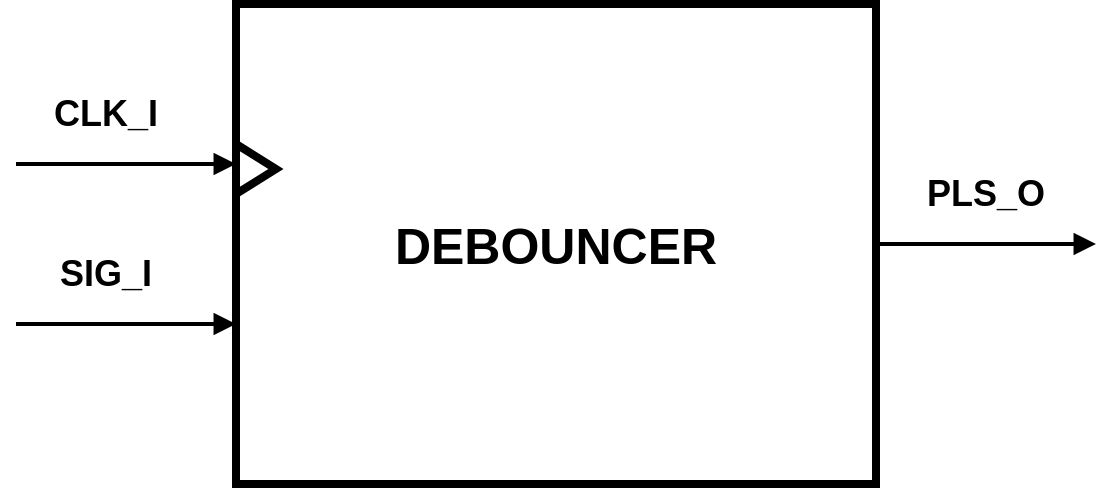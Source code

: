 <mxfile version="22.1.2" type="device">
  <diagram name="Page-1" id="UNy70zeFRwkdDwvBsgta">
    <mxGraphModel dx="1418" dy="868" grid="1" gridSize="10" guides="1" tooltips="1" connect="1" arrows="1" fold="1" page="1" pageScale="1" pageWidth="850" pageHeight="1100" math="0" shadow="0">
      <root>
        <mxCell id="0" />
        <mxCell id="1" parent="0" />
        <mxCell id="7qp1d4UYFshcOFWh8iBF-7" value="&lt;font size=&quot;1&quot; style=&quot;&quot;&gt;&lt;b style=&quot;font-size: 25px;&quot;&gt;DEBOUNCER&lt;/b&gt;&lt;/font&gt;" style="rounded=0;whiteSpace=wrap;html=1;strokeWidth=4;" parent="1" vertex="1">
          <mxGeometry x="280" y="160" width="320" height="240" as="geometry" />
        </mxCell>
        <mxCell id="7qp1d4UYFshcOFWh8iBF-8" value="" style="endArrow=block;html=1;strokeWidth=2;endFill=1;rounded=0;" parent="1" edge="1">
          <mxGeometry width="50" height="50" relative="1" as="geometry">
            <mxPoint x="170" y="320" as="sourcePoint" />
            <mxPoint x="280" y="320" as="targetPoint" />
          </mxGeometry>
        </mxCell>
        <mxCell id="7qp1d4UYFshcOFWh8iBF-9" value="" style="endArrow=block;html=1;strokeWidth=2;endFill=1;rounded=0;" parent="1" edge="1">
          <mxGeometry width="50" height="50" relative="1" as="geometry">
            <mxPoint x="170" y="240" as="sourcePoint" />
            <mxPoint x="280" y="240" as="targetPoint" />
          </mxGeometry>
        </mxCell>
        <mxCell id="7qp1d4UYFshcOFWh8iBF-10" value="&lt;font size=&quot;1&quot; style=&quot;&quot;&gt;&lt;b style=&quot;font-size: 18px;&quot;&gt;CLK_I&lt;/b&gt;&lt;/font&gt;" style="text;html=1;strokeColor=none;fillColor=none;align=center;verticalAlign=middle;whiteSpace=wrap;rounded=0;fontSize=16;" parent="1" vertex="1">
          <mxGeometry x="180" y="200" width="70" height="30" as="geometry" />
        </mxCell>
        <mxCell id="7qp1d4UYFshcOFWh8iBF-11" value="&lt;font size=&quot;1&quot; style=&quot;&quot;&gt;&lt;b style=&quot;font-size: 18px;&quot;&gt;SIG_I&lt;/b&gt;&lt;/font&gt;" style="text;html=1;strokeColor=none;fillColor=none;align=center;verticalAlign=middle;whiteSpace=wrap;rounded=0;fontSize=16;" parent="1" vertex="1">
          <mxGeometry x="180" y="280" width="70" height="30" as="geometry" />
        </mxCell>
        <mxCell id="7qp1d4UYFshcOFWh8iBF-12" value="&lt;font size=&quot;1&quot; style=&quot;&quot;&gt;&lt;b style=&quot;font-size: 18px;&quot;&gt;PLS_O&lt;/b&gt;&lt;/font&gt;" style="text;html=1;strokeColor=none;fillColor=none;align=center;verticalAlign=middle;whiteSpace=wrap;rounded=0;fontSize=16;" parent="1" vertex="1">
          <mxGeometry x="620" y="240" width="70" height="30" as="geometry" />
        </mxCell>
        <mxCell id="7qp1d4UYFshcOFWh8iBF-13" value="" style="endArrow=block;html=1;strokeWidth=2;endFill=1;rounded=0;" parent="1" edge="1">
          <mxGeometry width="50" height="50" relative="1" as="geometry">
            <mxPoint x="600" y="280" as="sourcePoint" />
            <mxPoint x="710" y="280" as="targetPoint" />
          </mxGeometry>
        </mxCell>
        <mxCell id="7qp1d4UYFshcOFWh8iBF-15" value="" style="triangle;whiteSpace=wrap;html=1;strokeWidth=4;" parent="1" vertex="1">
          <mxGeometry x="280" y="230" width="20" height="25" as="geometry" />
        </mxCell>
      </root>
    </mxGraphModel>
  </diagram>
</mxfile>
